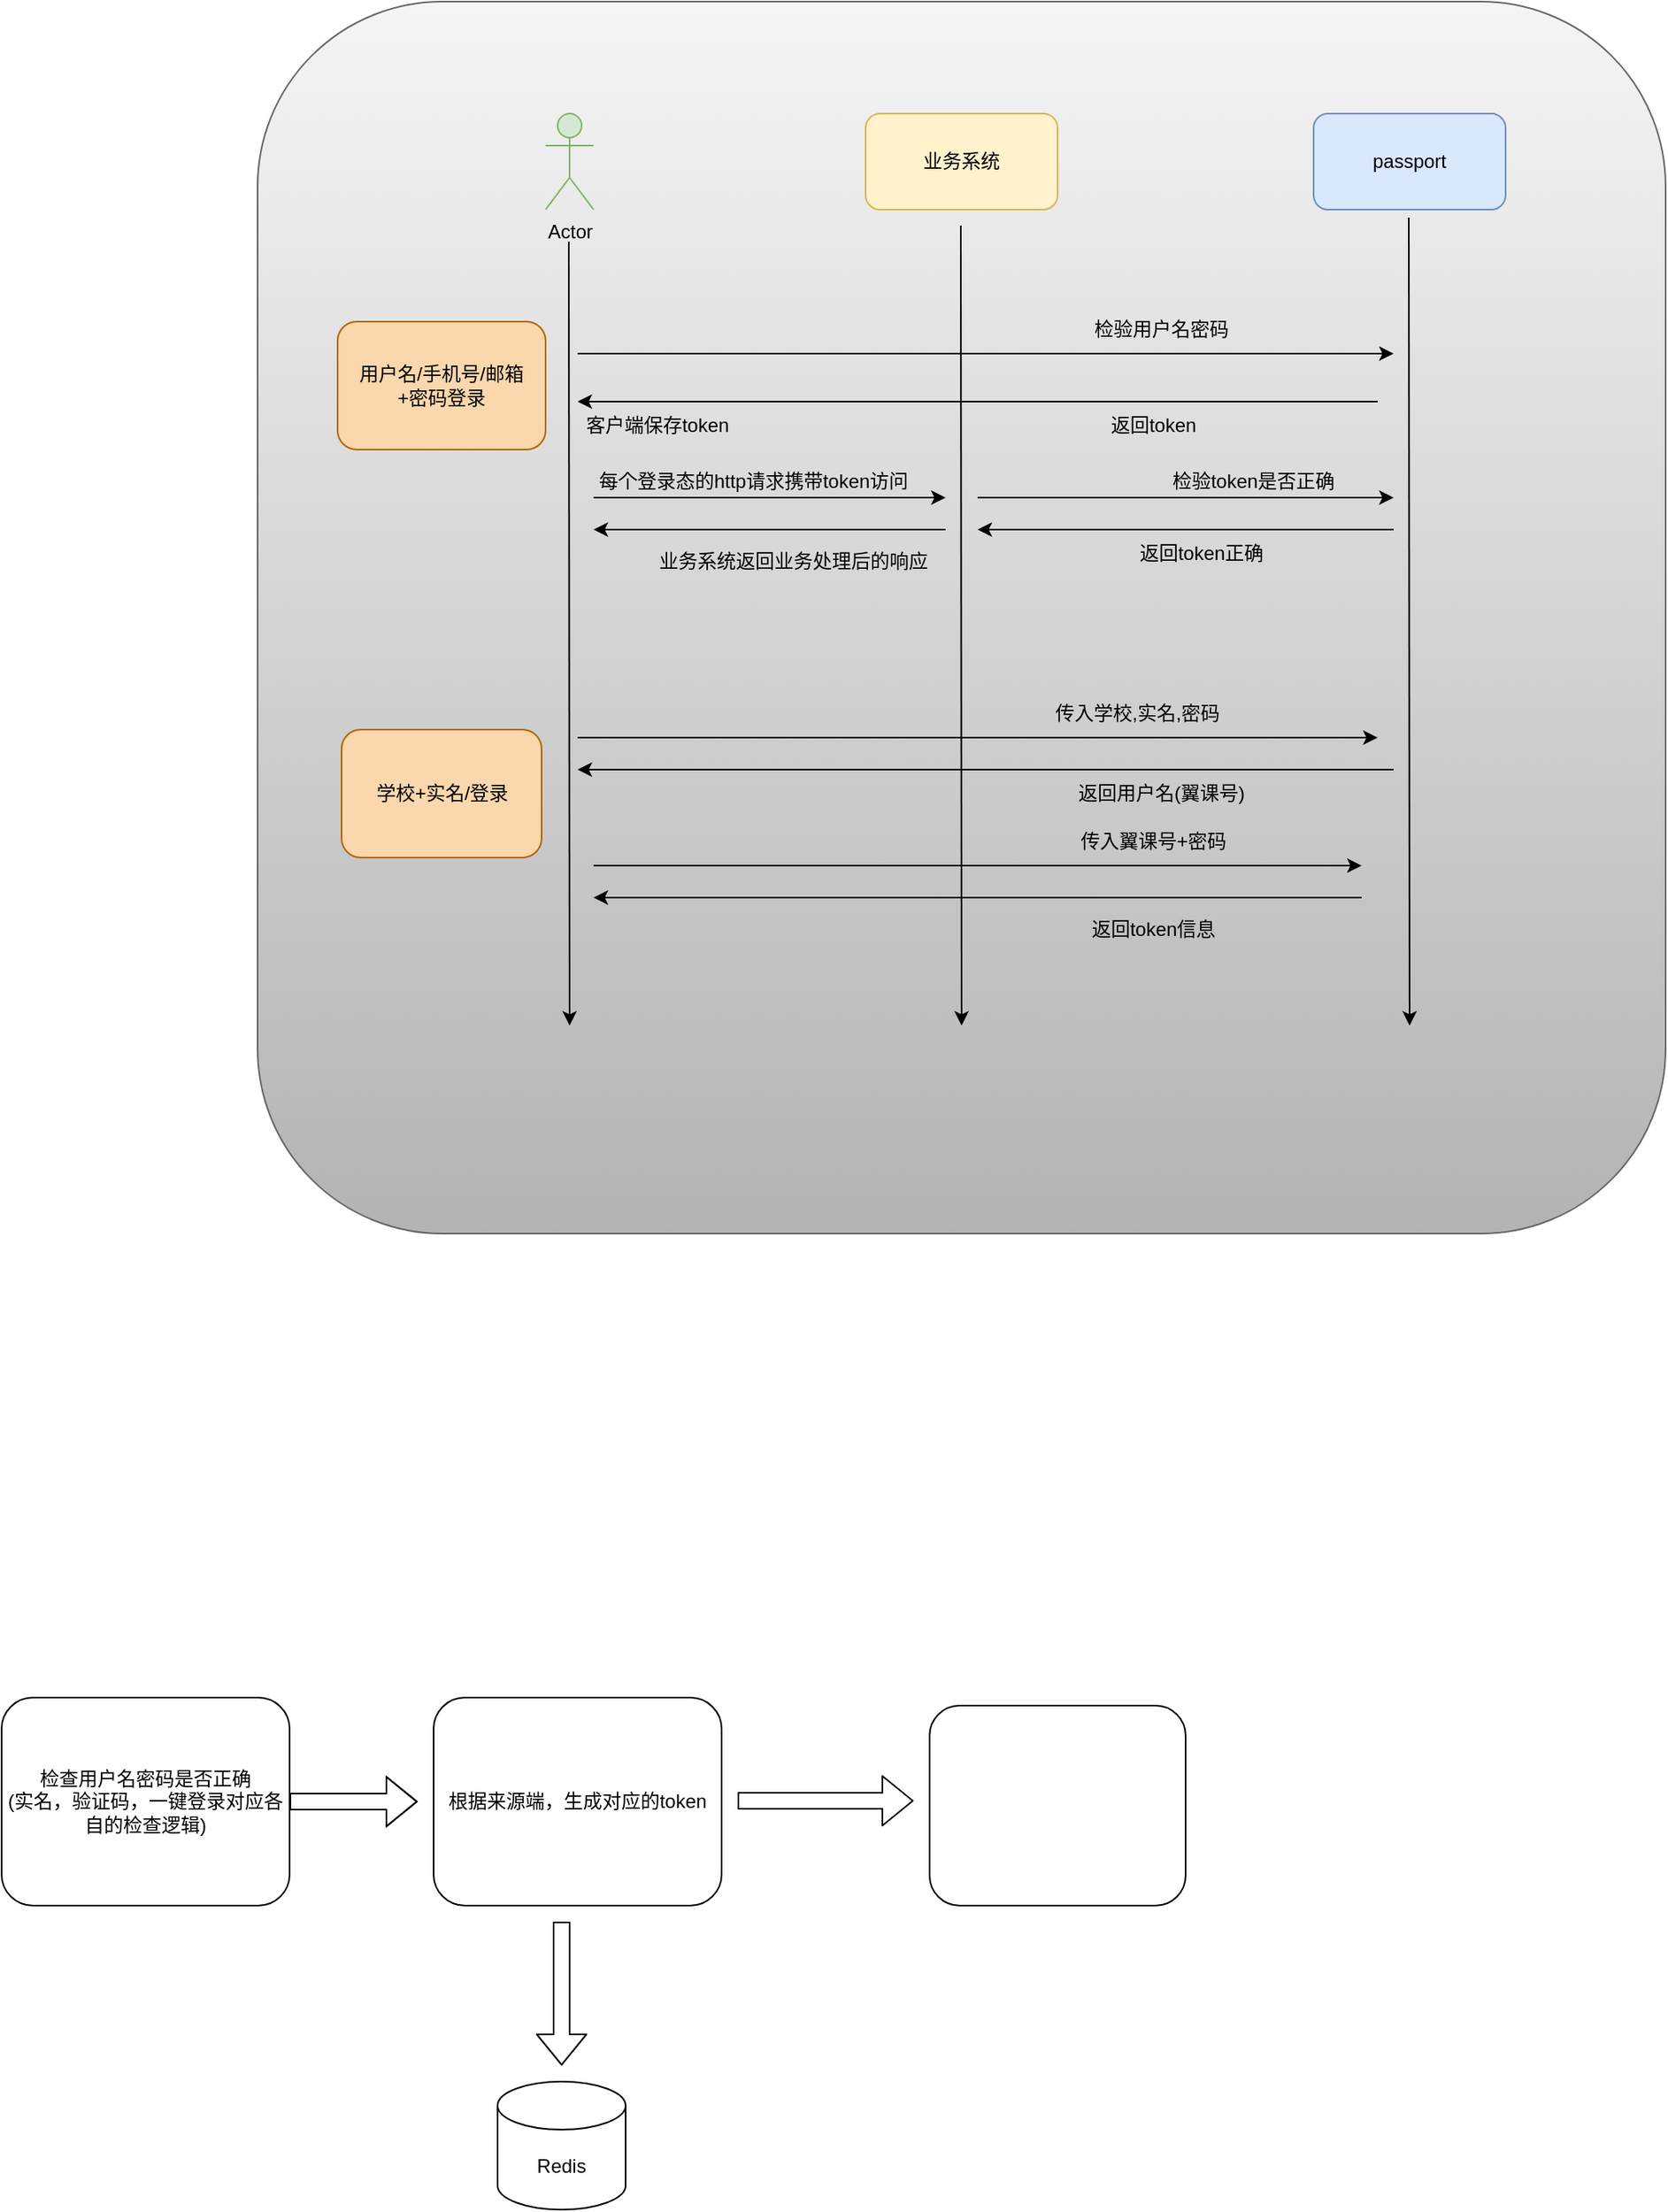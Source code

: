 <mxfile version="13.8.0" type="github" pages="3"><diagram id="qaLb3WUkb_zgYBZRio5q" name="Page-1"><mxGraphModel dx="2249" dy="1931" grid="1" gridSize="10" guides="1" tooltips="1" connect="1" arrows="1" fold="1" page="1" pageScale="1" pageWidth="827" pageHeight="1169" math="0" shadow="0"><root><mxCell id="0"/><mxCell id="1" parent="0"/><mxCell id="Vp2HbdkEPGdMiNVs5UM4-18" value="" style="rounded=1;whiteSpace=wrap;html=1;fillColor=#f5f5f5;strokeColor=#666666;gradientColor=#b3b3b3;" vertex="1" parent="1"><mxGeometry x="-110" y="-10" width="880" height="770" as="geometry"/></mxCell><mxCell id="zArUnsnqy2lFEtPdx7JD-1" value="Actor" style="shape=umlActor;verticalLabelPosition=bottom;verticalAlign=top;html=1;outlineConnect=0;fillColor=#d5e8d4;strokeColor=#82b366;" vertex="1" parent="1"><mxGeometry x="70" y="60" width="30" height="60" as="geometry"/></mxCell><mxCell id="zArUnsnqy2lFEtPdx7JD-3" value="业务系统" style="rounded=1;whiteSpace=wrap;html=1;fillColor=#fff2cc;strokeColor=#d6b656;" vertex="1" parent="1"><mxGeometry x="270" y="60" width="120" height="60" as="geometry"/></mxCell><mxCell id="zArUnsnqy2lFEtPdx7JD-4" value="passport" style="rounded=1;whiteSpace=wrap;html=1;fillColor=#dae8fc;strokeColor=#6c8ebf;" vertex="1" parent="1"><mxGeometry x="550" y="60" width="120" height="60" as="geometry"/></mxCell><mxCell id="zArUnsnqy2lFEtPdx7JD-5" value="" style="endArrow=classic;html=1;" edge="1" parent="1"><mxGeometry width="50" height="50" relative="1" as="geometry"><mxPoint x="84.5" y="140" as="sourcePoint"/><mxPoint x="85" y="630" as="targetPoint"/></mxGeometry></mxCell><mxCell id="zArUnsnqy2lFEtPdx7JD-6" value="" style="endArrow=classic;html=1;" edge="1" parent="1"><mxGeometry width="50" height="50" relative="1" as="geometry"><mxPoint x="329.5" y="130" as="sourcePoint"/><mxPoint x="330" y="630" as="targetPoint"/></mxGeometry></mxCell><mxCell id="zArUnsnqy2lFEtPdx7JD-7" value="" style="endArrow=classic;html=1;" edge="1" parent="1"><mxGeometry width="50" height="50" relative="1" as="geometry"><mxPoint x="609.5" y="125" as="sourcePoint"/><mxPoint x="610" y="630" as="targetPoint"/></mxGeometry></mxCell><mxCell id="zArUnsnqy2lFEtPdx7JD-10" value="用户名/手机号/邮箱&lt;br&gt;+密码登录" style="rounded=1;whiteSpace=wrap;html=1;fillColor=#fad7ac;strokeColor=#b46504;" vertex="1" parent="1"><mxGeometry x="-60" y="190" width="130" height="80" as="geometry"/></mxCell><mxCell id="zArUnsnqy2lFEtPdx7JD-11" value="" style="endArrow=classic;html=1;" edge="1" parent="1"><mxGeometry width="50" height="50" relative="1" as="geometry"><mxPoint x="90" y="210" as="sourcePoint"/><mxPoint x="600" y="210" as="targetPoint"/></mxGeometry></mxCell><mxCell id="zArUnsnqy2lFEtPdx7JD-12" value="" style="endArrow=classic;html=1;" edge="1" parent="1"><mxGeometry width="50" height="50" relative="1" as="geometry"><mxPoint x="590" y="240" as="sourcePoint"/><mxPoint x="90" y="240" as="targetPoint"/></mxGeometry></mxCell><mxCell id="zArUnsnqy2lFEtPdx7JD-13" value="学校+实名/登录" style="rounded=1;whiteSpace=wrap;html=1;fillColor=#fad7ac;strokeColor=#b46504;" vertex="1" parent="1"><mxGeometry x="-57.5" y="445" width="125" height="80" as="geometry"/></mxCell><mxCell id="zArUnsnqy2lFEtPdx7JD-15" value="检验用户名密码" style="text;html=1;strokeColor=none;fillColor=none;align=center;verticalAlign=middle;whiteSpace=wrap;rounded=0;" vertex="1" parent="1"><mxGeometry x="395" y="180" width="120" height="30" as="geometry"/></mxCell><mxCell id="zArUnsnqy2lFEtPdx7JD-16" value="返回token" style="text;html=1;strokeColor=none;fillColor=none;align=center;verticalAlign=middle;whiteSpace=wrap;rounded=0;" vertex="1" parent="1"><mxGeometry x="400" y="240" width="100" height="30" as="geometry"/></mxCell><mxCell id="zArUnsnqy2lFEtPdx7JD-18" value="" style="endArrow=classic;html=1;" edge="1" parent="1"><mxGeometry width="50" height="50" relative="1" as="geometry"><mxPoint x="90" y="450" as="sourcePoint"/><mxPoint x="590" y="450" as="targetPoint"/></mxGeometry></mxCell><mxCell id="zArUnsnqy2lFEtPdx7JD-19" value="传入学校,实名,密码" style="text;html=1;strokeColor=none;fillColor=none;align=center;verticalAlign=middle;whiteSpace=wrap;rounded=0;" vertex="1" parent="1"><mxGeometry x="365" y="420" width="150" height="30" as="geometry"/></mxCell><mxCell id="zArUnsnqy2lFEtPdx7JD-20" value="" style="endArrow=classic;html=1;" edge="1" parent="1"><mxGeometry width="50" height="50" relative="1" as="geometry"><mxPoint x="600" y="470" as="sourcePoint"/><mxPoint x="90" y="470" as="targetPoint"/></mxGeometry></mxCell><mxCell id="zArUnsnqy2lFEtPdx7JD-21" value="返回用户名(翼课号)" style="text;html=1;strokeColor=none;fillColor=none;align=center;verticalAlign=middle;whiteSpace=wrap;rounded=0;" vertex="1" parent="1"><mxGeometry x="390" y="470" width="130" height="30" as="geometry"/></mxCell><mxCell id="Vp2HbdkEPGdMiNVs5UM4-3" value="" style="endArrow=classic;html=1;" edge="1" parent="1"><mxGeometry width="50" height="50" relative="1" as="geometry"><mxPoint x="100" y="530" as="sourcePoint"/><mxPoint x="580" y="530" as="targetPoint"/></mxGeometry></mxCell><mxCell id="Vp2HbdkEPGdMiNVs5UM4-4" value="传入翼课号+密码" style="text;html=1;strokeColor=none;fillColor=none;align=center;verticalAlign=middle;whiteSpace=wrap;rounded=0;" vertex="1" parent="1"><mxGeometry x="400" y="500" width="100" height="30" as="geometry"/></mxCell><mxCell id="Vp2HbdkEPGdMiNVs5UM4-5" value="客户端保存token" style="text;html=1;strokeColor=none;fillColor=none;align=center;verticalAlign=middle;whiteSpace=wrap;rounded=0;" vertex="1" parent="1"><mxGeometry x="90" y="240" width="100" height="30" as="geometry"/></mxCell><mxCell id="Vp2HbdkEPGdMiNVs5UM4-7" value="" style="endArrow=classic;html=1;" edge="1" parent="1"><mxGeometry width="50" height="50" relative="1" as="geometry"><mxPoint x="100" y="300" as="sourcePoint"/><mxPoint x="320" y="300" as="targetPoint"/></mxGeometry></mxCell><mxCell id="Vp2HbdkEPGdMiNVs5UM4-9" value="每个登录态的http请求携带token访问" style="text;html=1;strokeColor=none;fillColor=none;align=center;verticalAlign=middle;whiteSpace=wrap;rounded=0;" vertex="1" parent="1"><mxGeometry x="100" y="280" width="200" height="20" as="geometry"/></mxCell><mxCell id="Vp2HbdkEPGdMiNVs5UM4-10" value="" style="endArrow=classic;html=1;" edge="1" parent="1"><mxGeometry width="50" height="50" relative="1" as="geometry"><mxPoint x="340" y="300" as="sourcePoint"/><mxPoint x="600" y="300" as="targetPoint"/></mxGeometry></mxCell><mxCell id="Vp2HbdkEPGdMiNVs5UM4-11" value="检验token是否正确" style="text;html=1;strokeColor=none;fillColor=none;align=center;verticalAlign=middle;whiteSpace=wrap;rounded=0;" vertex="1" parent="1"><mxGeometry x="460" y="280" width="105" height="20" as="geometry"/></mxCell><mxCell id="Vp2HbdkEPGdMiNVs5UM4-12" value="" style="endArrow=classic;html=1;" edge="1" parent="1"><mxGeometry width="50" height="50" relative="1" as="geometry"><mxPoint x="600" y="320" as="sourcePoint"/><mxPoint x="340" y="320" as="targetPoint"/></mxGeometry></mxCell><mxCell id="Vp2HbdkEPGdMiNVs5UM4-13" value="返回token正确" style="text;html=1;strokeColor=none;fillColor=none;align=center;verticalAlign=middle;whiteSpace=wrap;rounded=0;" vertex="1" parent="1"><mxGeometry x="390" y="320" width="180" height="30" as="geometry"/></mxCell><mxCell id="Vp2HbdkEPGdMiNVs5UM4-14" value="" style="endArrow=classic;html=1;" edge="1" parent="1"><mxGeometry width="50" height="50" relative="1" as="geometry"><mxPoint x="320" y="320" as="sourcePoint"/><mxPoint x="100" y="320" as="targetPoint"/></mxGeometry></mxCell><mxCell id="Vp2HbdkEPGdMiNVs5UM4-15" value="业务系统返回业务处理后的响应" style="text;html=1;strokeColor=none;fillColor=none;align=center;verticalAlign=middle;whiteSpace=wrap;rounded=0;" vertex="1" parent="1"><mxGeometry x="140" y="320" width="170" height="40" as="geometry"/></mxCell><mxCell id="Vp2HbdkEPGdMiNVs5UM4-16" value="" style="endArrow=classic;html=1;" edge="1" parent="1"><mxGeometry width="50" height="50" relative="1" as="geometry"><mxPoint x="580" y="550" as="sourcePoint"/><mxPoint x="100" y="550" as="targetPoint"/></mxGeometry></mxCell><mxCell id="Vp2HbdkEPGdMiNVs5UM4-17" value="返回token信息" style="text;html=1;strokeColor=none;fillColor=none;align=center;verticalAlign=middle;whiteSpace=wrap;rounded=0;" vertex="1" parent="1"><mxGeometry x="400" y="560" width="100" height="20" as="geometry"/></mxCell><mxCell id="Vp2HbdkEPGdMiNVs5UM4-19" value="检查用户名密码是否正确&lt;br&gt;(实名，验证码，一键登录对应各自的检查逻辑)" style="rounded=1;whiteSpace=wrap;html=1;" vertex="1" parent="1"><mxGeometry x="-270" y="1050" width="180" height="130" as="geometry"/></mxCell><mxCell id="Vp2HbdkEPGdMiNVs5UM4-21" value="根据来源端，生成对应的token" style="rounded=1;whiteSpace=wrap;html=1;" vertex="1" parent="1"><mxGeometry y="1050" width="180" height="130" as="geometry"/></mxCell><mxCell id="Vp2HbdkEPGdMiNVs5UM4-22" value="" style="shape=flexArrow;endArrow=classic;html=1;" edge="1" parent="1" source="Vp2HbdkEPGdMiNVs5UM4-19"><mxGeometry width="50" height="50" relative="1" as="geometry"><mxPoint x="-90" y="1165" as="sourcePoint"/><mxPoint x="-10" y="1115" as="targetPoint"/><Array as="points"><mxPoint x="-30" y="1115"/></Array></mxGeometry></mxCell><mxCell id="Vp2HbdkEPGdMiNVs5UM4-24" value="" style="shape=flexArrow;endArrow=classic;html=1;" edge="1" parent="1"><mxGeometry width="50" height="50" relative="1" as="geometry"><mxPoint x="80" y="1190" as="sourcePoint"/><mxPoint x="80" y="1280" as="targetPoint"/></mxGeometry></mxCell><mxCell id="Vp2HbdkEPGdMiNVs5UM4-25" value="Redis" style="shape=cylinder3;whiteSpace=wrap;html=1;boundedLbl=1;backgroundOutline=1;size=15;" vertex="1" parent="1"><mxGeometry x="40" y="1290" width="80" height="80" as="geometry"/></mxCell><mxCell id="Vp2HbdkEPGdMiNVs5UM4-26" value="" style="rounded=1;whiteSpace=wrap;html=1;" vertex="1" parent="1"><mxGeometry x="310" y="1055" width="160" height="125" as="geometry"/></mxCell><mxCell id="Vp2HbdkEPGdMiNVs5UM4-27" value="" style="shape=flexArrow;endArrow=classic;html=1;" edge="1" parent="1"><mxGeometry width="50" height="50" relative="1" as="geometry"><mxPoint x="190" y="1114.5" as="sourcePoint"/><mxPoint x="300" y="1114.5" as="targetPoint"/></mxGeometry></mxCell></root></mxGraphModel></diagram><diagram id="Fem9nyrOQ92_0uSpoOqo" name="Page-2"><mxGraphModel dx="1422" dy="1882" grid="1" gridSize="10" guides="1" tooltips="1" connect="1" arrows="1" fold="1" page="1" pageScale="1" pageWidth="827" pageHeight="1169" math="0" shadow="0"><root><mxCell id="QD5UA8vQUaWNjR_59UfY-0"/><mxCell id="QD5UA8vQUaWNjR_59UfY-1" parent="QD5UA8vQUaWNjR_59UfY-0"/><mxCell id="QD5UA8vQUaWNjR_59UfY-35" value="" style="rounded=1;whiteSpace=wrap;html=1;fillColor=#fff2cc;strokeColor=#d6b656;" vertex="1" parent="QD5UA8vQUaWNjR_59UfY-1"><mxGeometry x="290" y="390" width="590" height="220" as="geometry"/></mxCell><mxCell id="QD5UA8vQUaWNjR_59UfY-21" value="" style="rounded=1;whiteSpace=wrap;html=1;fillColor=#dae8fc;strokeColor=#6c8ebf;" vertex="1" parent="QD5UA8vQUaWNjR_59UfY-1"><mxGeometry x="270" y="250" width="640" height="130" as="geometry"/></mxCell><mxCell id="QD5UA8vQUaWNjR_59UfY-19" value="" style="rounded=1;whiteSpace=wrap;html=1;fillColor=#d5e8d4;strokeColor=#82b366;" vertex="1" parent="QD5UA8vQUaWNjR_59UfY-1"><mxGeometry x="270" y="10" width="650" height="220" as="geometry"/></mxCell><mxCell id="QD5UA8vQUaWNjR_59UfY-2" value="passport" style="rounded=1;whiteSpace=wrap;html=1;" vertex="1" parent="QD5UA8vQUaWNjR_59UfY-1"><mxGeometry x="487.02" y="271.02" width="140" height="90" as="geometry"/></mxCell><mxCell id="QD5UA8vQUaWNjR_59UfY-3" value="优学用户" style="shape=cylinder3;whiteSpace=wrap;html=1;boundedLbl=1;backgroundOutline=1;size=15;" vertex="1" parent="QD5UA8vQUaWNjR_59UfY-1"><mxGeometry x="445" y="515" width="65" height="70" as="geometry"/></mxCell><mxCell id="QD5UA8vQUaWNjR_59UfY-4" value="测评用户" style="shape=cylinder3;whiteSpace=wrap;html=1;boundedLbl=1;backgroundOutline=1;size=15;" vertex="1" parent="QD5UA8vQUaWNjR_59UfY-1"><mxGeometry x="522.5" y="530" width="65" height="70" as="geometry"/></mxCell><mxCell id="QD5UA8vQUaWNjR_59UfY-6" value="翼课网用户" style="shape=cylinder3;whiteSpace=wrap;html=1;boundedLbl=1;backgroundOutline=1;size=15;" vertex="1" parent="QD5UA8vQUaWNjR_59UfY-1"><mxGeometry x="600" y="515" width="65" height="70" as="geometry"/></mxCell><mxCell id="QD5UA8vQUaWNjR_59UfY-7" value="优学系统" style="rounded=1;whiteSpace=wrap;html=1;" vertex="1" parent="QD5UA8vQUaWNjR_59UfY-1"><mxGeometry x="370" y="50" width="120" height="60" as="geometry"/></mxCell><mxCell id="QD5UA8vQUaWNjR_59UfY-8" value="测评系统" style="rounded=1;whiteSpace=wrap;html=1;" vertex="1" parent="QD5UA8vQUaWNjR_59UfY-1"><mxGeometry x="500" y="50" width="120" height="60" as="geometry"/></mxCell><mxCell id="QD5UA8vQUaWNjR_59UfY-9" value="翼课网" style="rounded=1;whiteSpace=wrap;html=1;" vertex="1" parent="QD5UA8vQUaWNjR_59UfY-1"><mxGeometry x="630" y="50" width="120" height="60" as="geometry"/></mxCell><mxCell id="QD5UA8vQUaWNjR_59UfY-32" value="" style="edgeStyle=orthogonalEdgeStyle;rounded=0;orthogonalLoop=1;jettySize=auto;html=1;" edge="1" parent="QD5UA8vQUaWNjR_59UfY-1" source="QD5UA8vQUaWNjR_59UfY-10" target="QD5UA8vQUaWNjR_59UfY-4"><mxGeometry relative="1" as="geometry"/></mxCell><mxCell id="QD5UA8vQUaWNjR_59UfY-10" value="选择对应的&lt;br&gt;用户数据" style="rhombus;whiteSpace=wrap;html=1;" vertex="1" parent="QD5UA8vQUaWNjR_59UfY-1"><mxGeometry x="510" y="410" width="90" height="80" as="geometry"/></mxCell><mxCell id="QD5UA8vQUaWNjR_59UfY-12" value="" style="rounded=1;whiteSpace=wrap;html=1;" vertex="1" parent="QD5UA8vQUaWNjR_59UfY-1"><mxGeometry x="1280" y="-100" width="120" height="60" as="geometry"/></mxCell><mxCell id="QD5UA8vQUaWNjR_59UfY-13" value="" style="endArrow=classic;html=1;entryX=0.414;entryY=-0.033;entryDx=0;entryDy=0;entryPerimeter=0;" edge="1" parent="QD5UA8vQUaWNjR_59UfY-1" target="QD5UA8vQUaWNjR_59UfY-2"><mxGeometry width="50" height="50" relative="1" as="geometry"><mxPoint x="436.02" y="121.02" as="sourcePoint"/><mxPoint x="522.02" y="231.02" as="targetPoint"/><Array as="points"><mxPoint x="472.02" y="171.02"/></Array></mxGeometry></mxCell><mxCell id="QD5UA8vQUaWNjR_59UfY-15" value="" style="endArrow=classic;html=1;exitX=0.558;exitY=0.983;exitDx=0;exitDy=0;exitPerimeter=0;entryX=0.65;entryY=-0.033;entryDx=0;entryDy=0;entryPerimeter=0;" edge="1" parent="QD5UA8vQUaWNjR_59UfY-1" target="QD5UA8vQUaWNjR_59UfY-2"><mxGeometry width="50" height="50" relative="1" as="geometry"><mxPoint x="693.98" y="120.0" as="sourcePoint"/><mxPoint x="617.02" y="231.02" as="targetPoint"/></mxGeometry></mxCell><mxCell id="QD5UA8vQUaWNjR_59UfY-16" value="" style="endArrow=classic;html=1;entryX=0.557;entryY=-0.044;entryDx=0;entryDy=0;entryPerimeter=0;" edge="1" parent="QD5UA8vQUaWNjR_59UfY-1" target="QD5UA8vQUaWNjR_59UfY-2"><mxGeometry width="50" height="50" relative="1" as="geometry"><mxPoint x="561.52" y="121.02" as="sourcePoint"/><mxPoint x="561.52" y="231.02" as="targetPoint"/></mxGeometry></mxCell><mxCell id="QD5UA8vQUaWNjR_59UfY-17" value="发送用户名 + 密码请求登录&lt;br&gt;" style="text;html=1;strokeColor=none;fillColor=none;align=center;verticalAlign=middle;whiteSpace=wrap;rounded=0;" vertex="1" parent="QD5UA8vQUaWNjR_59UfY-1"><mxGeometry x="690" y="170" width="150" height="50" as="geometry"/></mxCell><mxCell id="QD5UA8vQUaWNjR_59UfY-18" value="通用登录逻辑&lt;br&gt;根据来源业务系统&lt;br&gt;获取对应用户数据，检验密码返回对应的token" style="text;html=1;strokeColor=none;fillColor=none;align=center;verticalAlign=middle;whiteSpace=wrap;rounded=0;" vertex="1" parent="QD5UA8vQUaWNjR_59UfY-1"><mxGeometry x="680" y="286.02" width="170" height="60" as="geometry"/></mxCell><mxCell id="QD5UA8vQUaWNjR_59UfY-26" value="" style="endArrow=classic;html=1;" edge="1" parent="QD5UA8vQUaWNjR_59UfY-1"><mxGeometry width="50" height="50" relative="1" as="geometry"><mxPoint x="580" y="470" as="sourcePoint"/><mxPoint x="630" y="510" as="targetPoint"/></mxGeometry></mxCell><mxCell id="QD5UA8vQUaWNjR_59UfY-33" value="" style="endArrow=classic;html=1;" edge="1" parent="QD5UA8vQUaWNjR_59UfY-1"><mxGeometry width="50" height="50" relative="1" as="geometry"><mxPoint x="530" y="470" as="sourcePoint"/><mxPoint x="480" y="510" as="targetPoint"/></mxGeometry></mxCell><mxCell id="QD5UA8vQUaWNjR_59UfY-34" value="" style="endArrow=classic;html=1;" edge="1" parent="QD5UA8vQUaWNjR_59UfY-1"><mxGeometry width="50" height="50" relative="1" as="geometry"><mxPoint x="554.5" y="360" as="sourcePoint"/><mxPoint x="554.5" y="410" as="targetPoint"/></mxGeometry></mxCell></root></mxGraphModel></diagram><diagram id="9qGqw0f1ZIrTV2u50d3b" name="Page-3"><mxGraphModel dx="868" dy="1619" grid="1" gridSize="10" guides="1" tooltips="1" connect="1" arrows="1" fold="1" page="1" pageScale="1" pageWidth="827" pageHeight="1169" math="0" shadow="0"><root><mxCell id="gV5F24OmN3Yh-3aN7FQP-0"/><mxCell id="gV5F24OmN3Yh-3aN7FQP-1" parent="gV5F24OmN3Yh-3aN7FQP-0"/><mxCell id="gV5F24OmN3Yh-3aN7FQP-10" value="" style="rounded=1;whiteSpace=wrap;html=1;fillColor=#d5e8d4;strokeColor=#82b366;" vertex="1" parent="gV5F24OmN3Yh-3aN7FQP-1"><mxGeometry x="320" y="230" width="330" height="120" as="geometry"/></mxCell><mxCell id="gV5F24OmN3Yh-3aN7FQP-16" value="" style="rounded=1;whiteSpace=wrap;html=1;fillColor=#f8cecc;strokeColor=#b85450;" vertex="1" parent="gV5F24OmN3Yh-3aN7FQP-1"><mxGeometry x="490" y="245" width="130" height="90" as="geometry"/></mxCell><mxCell id="gV5F24OmN3Yh-3aN7FQP-15" value="" style="rounded=1;whiteSpace=wrap;html=1;fillColor=#fff2cc;strokeColor=#d6b656;" vertex="1" parent="gV5F24OmN3Yh-3aN7FQP-1"><mxGeometry x="340" y="245" width="130" height="90" as="geometry"/></mxCell><mxCell id="gV5F24OmN3Yh-3aN7FQP-14" value="passport" style="rounded=1;whiteSpace=wrap;html=1;fillColor=#dae8fc;strokeColor=#6c8ebf;" vertex="1" parent="gV5F24OmN3Yh-3aN7FQP-1"><mxGeometry x="420" y="260" width="120" height="60" as="geometry"/></mxCell><mxCell id="gV5F24OmN3Yh-3aN7FQP-2" value="Actor" style="shape=umlActor;verticalLabelPosition=bottom;verticalAlign=top;html=1;outlineConnect=0;fillColor=#d5e8d4;strokeColor=#82b366;" vertex="1" parent="gV5F24OmN3Yh-3aN7FQP-1"><mxGeometry x="180" y="90" width="30" height="60" as="geometry"/></mxCell><mxCell id="gV5F24OmN3Yh-3aN7FQP-3" value="" style="endArrow=classic;html=1;" edge="1" parent="gV5F24OmN3Yh-3aN7FQP-1"><mxGeometry width="50" height="50" relative="1" as="geometry"><mxPoint x="220" y="119.5" as="sourcePoint"/><mxPoint x="320" y="119.5" as="targetPoint"/></mxGeometry></mxCell><mxCell id="gV5F24OmN3Yh-3aN7FQP-4" value="测评系统" style="rounded=1;whiteSpace=wrap;html=1;fillColor=#fff2cc;strokeColor=#d6b656;" vertex="1" parent="gV5F24OmN3Yh-3aN7FQP-1"><mxGeometry x="340" y="90" width="110" height="60" as="geometry"/></mxCell><mxCell id="gV5F24OmN3Yh-3aN7FQP-7" value="翼课网" style="rounded=1;whiteSpace=wrap;html=1;fillColor=#f8cecc;strokeColor=#b85450;" vertex="1" parent="gV5F24OmN3Yh-3aN7FQP-1"><mxGeometry x="510" y="90" width="120" height="60" as="geometry"/></mxCell><mxCell id="gV5F24OmN3Yh-3aN7FQP-8" value="" style="rounded=1;whiteSpace=wrap;html=1;" vertex="1" parent="gV5F24OmN3Yh-3aN7FQP-1"><mxGeometry x="1300" y="-110" width="120" height="60" as="geometry"/></mxCell><mxCell id="gV5F24OmN3Yh-3aN7FQP-9" value="" style="endArrow=classic;html=1;" edge="1" parent="gV5F24OmN3Yh-3aN7FQP-1"><mxGeometry width="50" height="50" relative="1" as="geometry"><mxPoint x="480" y="10" as="sourcePoint"/><mxPoint x="480" y="590" as="targetPoint"/></mxGeometry></mxCell><mxCell id="gV5F24OmN3Yh-3aN7FQP-11" value="" style="endArrow=classic;html=1;" edge="1" parent="gV5F24OmN3Yh-3aN7FQP-1"><mxGeometry width="50" height="50" relative="1" as="geometry"><mxPoint x="389.5" y="150" as="sourcePoint"/><mxPoint x="389.5" y="220" as="targetPoint"/></mxGeometry></mxCell><mxCell id="gV5F24OmN3Yh-3aN7FQP-13" value="" style="endArrow=classic;html=1;" edge="1" parent="gV5F24OmN3Yh-3aN7FQP-1"><mxGeometry width="50" height="50" relative="1" as="geometry"><mxPoint x="569.5" y="150" as="sourcePoint"/><mxPoint x="569.5" y="220" as="targetPoint"/></mxGeometry></mxCell><mxCell id="gV5F24OmN3Yh-3aN7FQP-18" value="阿里云" style="text;html=1;strokeColor=none;fillColor=none;align=center;verticalAlign=middle;whiteSpace=wrap;rounded=0;" vertex="1" parent="gV5F24OmN3Yh-3aN7FQP-1"><mxGeometry x="350" y="280" width="40" height="20" as="geometry"/></mxCell><mxCell id="gV5F24OmN3Yh-3aN7FQP-19" value="当前IDC" style="text;html=1;strokeColor=none;fillColor=none;align=center;verticalAlign=middle;whiteSpace=wrap;rounded=0;" vertex="1" parent="gV5F24OmN3Yh-3aN7FQP-1"><mxGeometry x="560" y="280" width="50" height="20" as="geometry"/></mxCell><mxCell id="gV5F24OmN3Yh-3aN7FQP-20" value="测评用户库表" style="rounded=1;whiteSpace=wrap;html=1;fillColor=#fff2cc;strokeColor=#d6b656;" vertex="1" parent="gV5F24OmN3Yh-3aN7FQP-1"><mxGeometry x="330" y="420" width="120" height="60" as="geometry"/></mxCell><mxCell id="gV5F24OmN3Yh-3aN7FQP-21" value="翼课网用户库表" style="rounded=1;whiteSpace=wrap;html=1;fillColor=#f8cecc;strokeColor=#b85450;" vertex="1" parent="gV5F24OmN3Yh-3aN7FQP-1"><mxGeometry x="510" y="420" width="120" height="60" as="geometry"/></mxCell><mxCell id="gV5F24OmN3Yh-3aN7FQP-22" value="" style="endArrow=classic;html=1;" edge="1" parent="gV5F24OmN3Yh-3aN7FQP-1"><mxGeometry width="50" height="50" relative="1" as="geometry"><mxPoint x="394.5" y="360" as="sourcePoint"/><mxPoint x="394.5" y="420" as="targetPoint"/></mxGeometry></mxCell><mxCell id="gV5F24OmN3Yh-3aN7FQP-26" value="" style="endArrow=classic;html=1;" edge="1" parent="gV5F24OmN3Yh-3aN7FQP-1"><mxGeometry width="50" height="50" relative="1" as="geometry"><mxPoint x="569.5" y="360" as="sourcePoint"/><mxPoint x="569.5" y="420" as="targetPoint"/></mxGeometry></mxCell></root></mxGraphModel></diagram></mxfile>